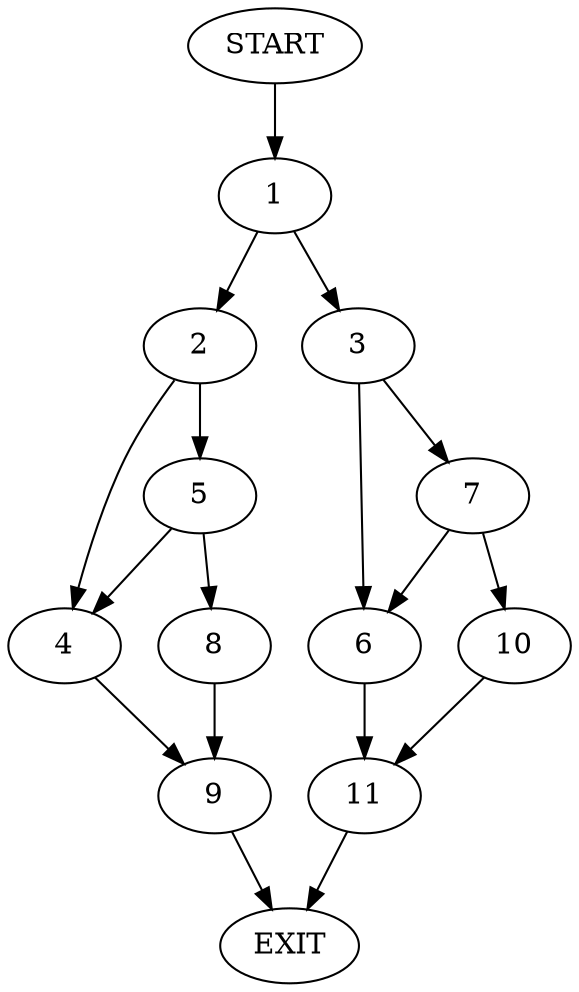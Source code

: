 digraph {
0 [label="START"]
12 [label="EXIT"]
0 -> 1
1 -> 2
1 -> 3
2 -> 4
2 -> 5
3 -> 6
3 -> 7
5 -> 8
5 -> 4
4 -> 9
8 -> 9
9 -> 12
7 -> 10
7 -> 6
6 -> 11
10 -> 11
11 -> 12
}
